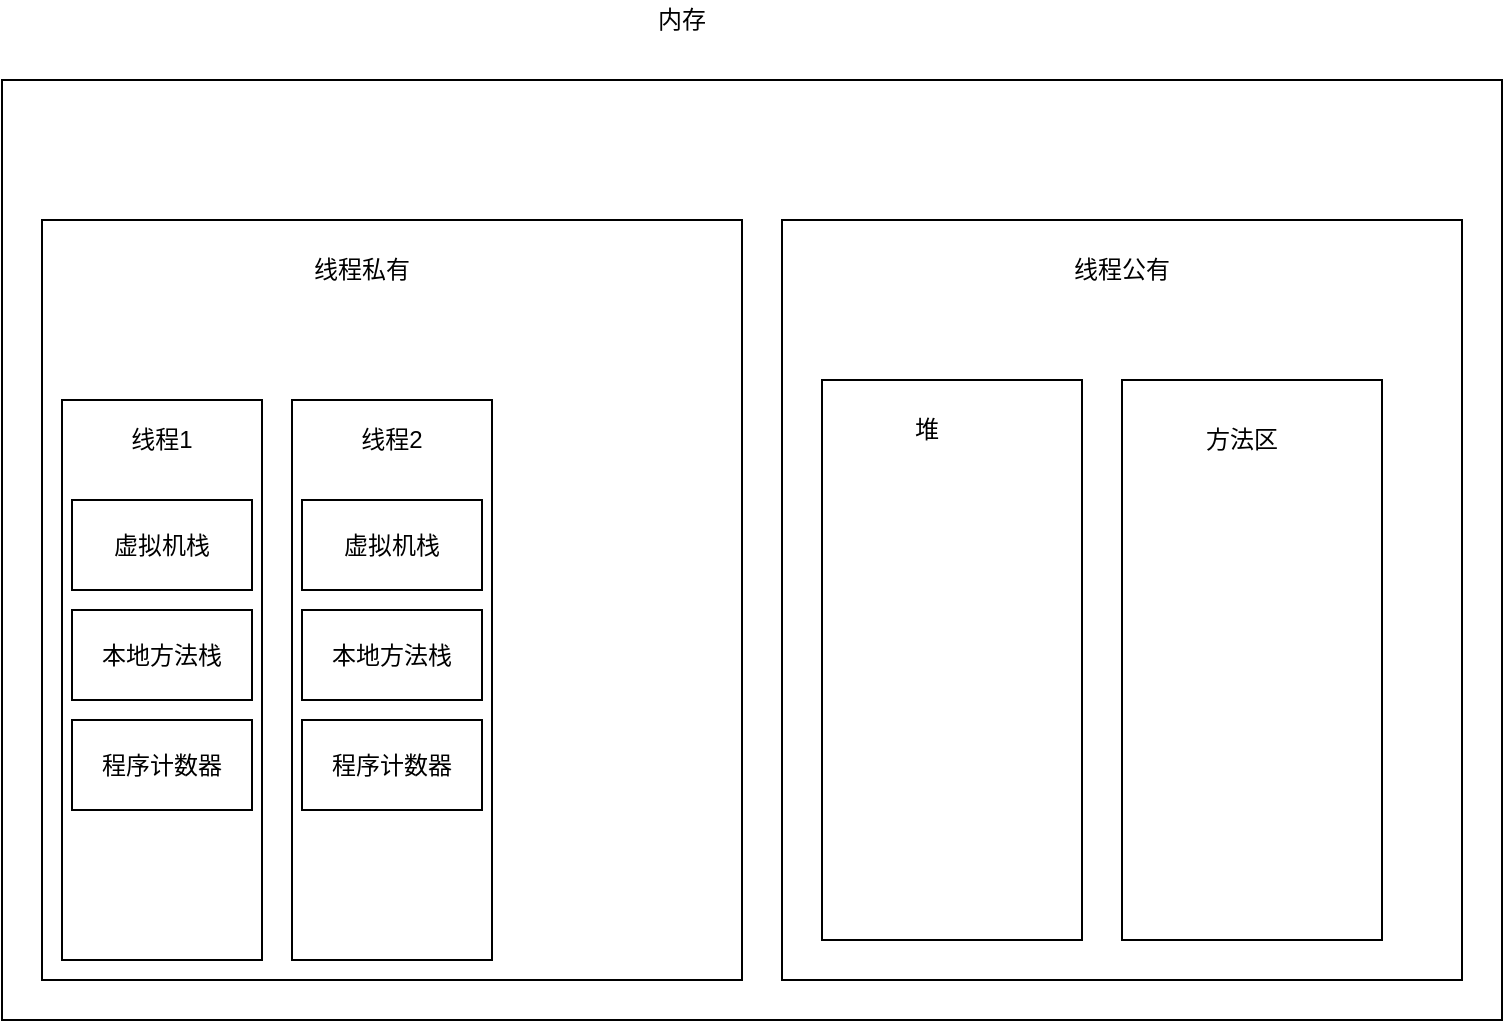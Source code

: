 <mxfile version="13.4.5" type="device"><diagram id="5iiQ71OE66PLOLAMfOyQ" name="Page-1"><mxGraphModel dx="1956" dy="830" grid="1" gridSize="10" guides="1" tooltips="1" connect="1" arrows="1" fold="1" page="1" pageScale="1" pageWidth="850" pageHeight="1100" math="0" shadow="0"><root><mxCell id="0"/><mxCell id="1" parent="0"/><mxCell id="PB7CsNVRkYiUqGoqK9Ac-1" value="" style="rounded=0;whiteSpace=wrap;html=1;" parent="1" vertex="1"><mxGeometry x="-50" y="240" width="750" height="470" as="geometry"/></mxCell><mxCell id="PB7CsNVRkYiUqGoqK9Ac-2" value="内存" style="text;html=1;strokeColor=none;fillColor=none;align=center;verticalAlign=middle;whiteSpace=wrap;rounded=0;" parent="1" vertex="1"><mxGeometry x="270" y="200" width="40" height="20" as="geometry"/></mxCell><mxCell id="PB7CsNVRkYiUqGoqK9Ac-3" value="" style="rounded=0;whiteSpace=wrap;html=1;" parent="1" vertex="1"><mxGeometry x="-30" y="310" width="350" height="380" as="geometry"/></mxCell><mxCell id="PB7CsNVRkYiUqGoqK9Ac-4" value="" style="rounded=0;whiteSpace=wrap;html=1;" parent="1" vertex="1"><mxGeometry x="340" y="310" width="340" height="380" as="geometry"/></mxCell><mxCell id="PB7CsNVRkYiUqGoqK9Ac-5" value="线程私有" style="text;html=1;strokeColor=none;fillColor=none;align=center;verticalAlign=middle;whiteSpace=wrap;rounded=0;" parent="1" vertex="1"><mxGeometry x="80" y="320" width="100" height="30" as="geometry"/></mxCell><mxCell id="PB7CsNVRkYiUqGoqK9Ac-6" value="线程公有" style="text;html=1;strokeColor=none;fillColor=none;align=center;verticalAlign=middle;whiteSpace=wrap;rounded=0;" parent="1" vertex="1"><mxGeometry x="480" y="320" width="60" height="30" as="geometry"/></mxCell><mxCell id="PB7CsNVRkYiUqGoqK9Ac-7" value="" style="rounded=0;whiteSpace=wrap;html=1;" parent="1" vertex="1"><mxGeometry x="-20" y="400" width="100" height="280" as="geometry"/></mxCell><mxCell id="PB7CsNVRkYiUqGoqK9Ac-8" value="" style="rounded=0;whiteSpace=wrap;html=1;" parent="1" vertex="1"><mxGeometry x="95" y="400" width="100" height="280" as="geometry"/></mxCell><mxCell id="PB7CsNVRkYiUqGoqK9Ac-9" value="线程1" style="text;html=1;strokeColor=none;fillColor=none;align=center;verticalAlign=middle;whiteSpace=wrap;rounded=0;" parent="1" vertex="1"><mxGeometry y="410" width="60" height="20" as="geometry"/></mxCell><mxCell id="PB7CsNVRkYiUqGoqK9Ac-10" value="线程2" style="text;html=1;strokeColor=none;fillColor=none;align=center;verticalAlign=middle;whiteSpace=wrap;rounded=0;" parent="1" vertex="1"><mxGeometry x="115" y="410" width="60" height="20" as="geometry"/></mxCell><mxCell id="PB7CsNVRkYiUqGoqK9Ac-11" value="虚拟机栈" style="rounded=0;whiteSpace=wrap;html=1;" parent="1" vertex="1"><mxGeometry x="-15" y="450" width="90" height="45" as="geometry"/></mxCell><mxCell id="PB7CsNVRkYiUqGoqK9Ac-12" value="本地方法栈" style="rounded=0;whiteSpace=wrap;html=1;" parent="1" vertex="1"><mxGeometry x="-15" y="505" width="90" height="45" as="geometry"/></mxCell><mxCell id="PB7CsNVRkYiUqGoqK9Ac-14" value="程序计数器" style="rounded=0;whiteSpace=wrap;html=1;" parent="1" vertex="1"><mxGeometry x="-15" y="560" width="90" height="45" as="geometry"/></mxCell><mxCell id="PB7CsNVRkYiUqGoqK9Ac-15" value="虚拟机栈" style="rounded=0;whiteSpace=wrap;html=1;" parent="1" vertex="1"><mxGeometry x="100" y="450" width="90" height="45" as="geometry"/></mxCell><mxCell id="PB7CsNVRkYiUqGoqK9Ac-16" value="本地方法栈" style="rounded=0;whiteSpace=wrap;html=1;" parent="1" vertex="1"><mxGeometry x="100" y="505" width="90" height="45" as="geometry"/></mxCell><mxCell id="PB7CsNVRkYiUqGoqK9Ac-17" value="程序计数器" style="rounded=0;whiteSpace=wrap;html=1;" parent="1" vertex="1"><mxGeometry x="100" y="560" width="90" height="45" as="geometry"/></mxCell><mxCell id="PB7CsNVRkYiUqGoqK9Ac-18" value="" style="rounded=0;whiteSpace=wrap;html=1;" parent="1" vertex="1"><mxGeometry x="360" y="390" width="130" height="280" as="geometry"/></mxCell><mxCell id="PB7CsNVRkYiUqGoqK9Ac-19" value="堆" style="text;html=1;strokeColor=none;fillColor=none;align=center;verticalAlign=middle;whiteSpace=wrap;rounded=0;" parent="1" vertex="1"><mxGeometry x="385" y="400" width="55" height="30" as="geometry"/></mxCell><mxCell id="PB7CsNVRkYiUqGoqK9Ac-20" value="" style="rounded=0;whiteSpace=wrap;html=1;" parent="1" vertex="1"><mxGeometry x="510" y="390" width="130" height="280" as="geometry"/></mxCell><mxCell id="PB7CsNVRkYiUqGoqK9Ac-21" value="方法区" style="text;html=1;strokeColor=none;fillColor=none;align=center;verticalAlign=middle;whiteSpace=wrap;rounded=0;" parent="1" vertex="1"><mxGeometry x="540" y="405" width="60" height="30" as="geometry"/></mxCell></root></mxGraphModel></diagram></mxfile>